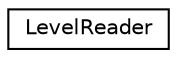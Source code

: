 digraph "Graphical Class Hierarchy"
{
 // LATEX_PDF_SIZE
  edge [fontname="Helvetica",fontsize="10",labelfontname="Helvetica",labelfontsize="10"];
  node [fontname="Helvetica",fontsize="10",shape=record];
  rankdir="LR";
  Node0 [label="LevelReader",height=0.2,width=0.4,color="black", fillcolor="white", style="filled",URL="$classLevelReader.html",tooltip=" "];
}
